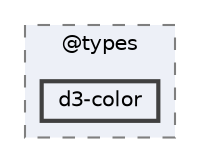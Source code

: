 digraph "C:/Users/arisc/OneDrive/Documents/GitHub/FINAL/EcoEats-Project/node_modules/@types/d3-color"
{
 // LATEX_PDF_SIZE
  bgcolor="transparent";
  edge [fontname=Helvetica,fontsize=10,labelfontname=Helvetica,labelfontsize=10];
  node [fontname=Helvetica,fontsize=10,shape=box,height=0.2,width=0.4];
  compound=true
  subgraph clusterdir_fcfbd2bcc1e777bae19fd8075af818f1 {
    graph [ bgcolor="#edf0f7", pencolor="grey50", label="@types", fontname=Helvetica,fontsize=10 style="filled,dashed", URL="dir_fcfbd2bcc1e777bae19fd8075af818f1.html",tooltip=""]
  dir_eaf44a734d58c66dacec298ada9b6ddc [label="d3-color", fillcolor="#edf0f7", color="grey25", style="filled,bold", URL="dir_eaf44a734d58c66dacec298ada9b6ddc.html",tooltip=""];
  }
}
